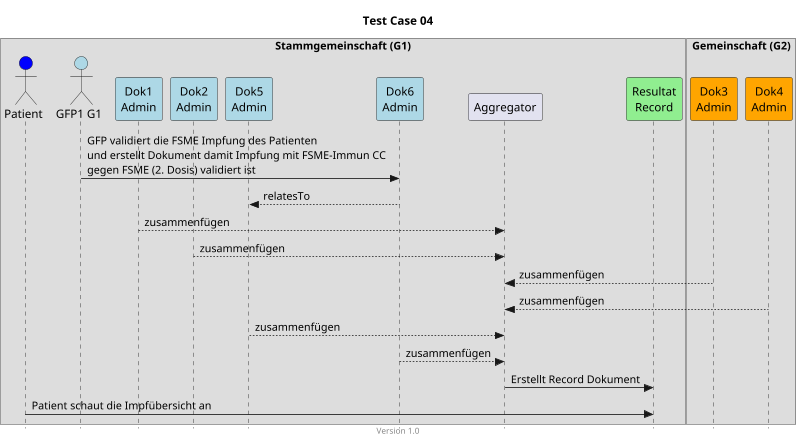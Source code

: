 @startuml
title Test Case 04
footer Version 1.0
skinparam responseMessageBelowArrow true
skinparam style strictuml
scale max 800 width


box "Stammgemeinschaft (G1)"
actor "Patient" as PAT #blue
actor "GFP1 G1" as GFP1 #lightblue
participant "Dok1\nAdmin" as Dok1 #lightblue
participant "Dok2\nAdmin" as Dok2 #lightblue
participant "Dok5\nAdmin" as Dok5 #lightblue
participant "Dok6\nAdmin" as Dok6 #lightblue
participant "Aggregator" as AG
participant "Resultat\nRecord" AS RES #lightgreen
end box

GFP1 -> Dok6: GFP validiert die FSME Impfung des Patienten\nund erstellt Dokument damit Impfung mit FSME-Immun CC\ngegen FSME (2. Dosis) validiert ist
Dok6 --> Dok5 : relatesTo

box "Gemeinschaft (G2)"
participant "Dok3\nAdmin" as Dok3 #orange
participant "Dok4\nAdmin" as Dok4 #orange
end box



Dok1 --> AG: zusammenfügen
Dok2 --> AG: zusammenfügen
Dok3 --> AG: zusammenfügen
Dok4 --> AG: zusammenfügen
Dok5 --> AG: zusammenfügen
Dok6 --> AG: zusammenfügen
AG -> RES: Erstellt Record Dokument
PAT -> RES: Patient schaut die Impfübersicht an


@enduml
